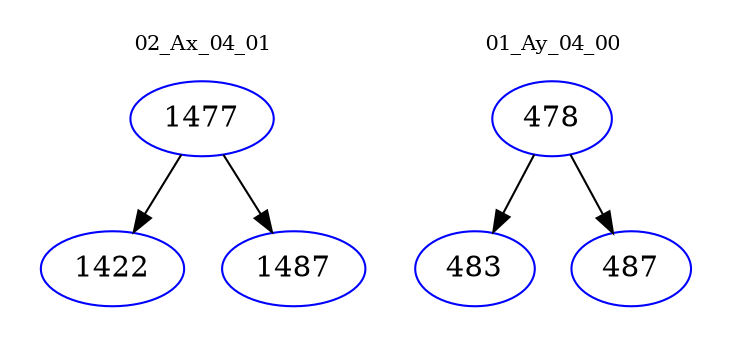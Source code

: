 digraph{
subgraph cluster_0 {
color = white
label = "02_Ax_04_01";
fontsize=10;
T0_1477 [label="1477", color="blue"]
T0_1477 -> T0_1422 [color="black"]
T0_1422 [label="1422", color="blue"]
T0_1477 -> T0_1487 [color="black"]
T0_1487 [label="1487", color="blue"]
}
subgraph cluster_1 {
color = white
label = "01_Ay_04_00";
fontsize=10;
T1_478 [label="478", color="blue"]
T1_478 -> T1_483 [color="black"]
T1_483 [label="483", color="blue"]
T1_478 -> T1_487 [color="black"]
T1_487 [label="487", color="blue"]
}
}
